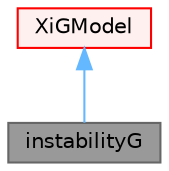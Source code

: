 digraph "instabilityG"
{
 // LATEX_PDF_SIZE
  bgcolor="transparent";
  edge [fontname=Helvetica,fontsize=10,labelfontname=Helvetica,labelfontsize=10];
  node [fontname=Helvetica,fontsize=10,shape=box,height=0.2,width=0.4];
  Node1 [id="Node000001",label="instabilityG",height=0.2,width=0.4,color="gray40", fillcolor="grey60", style="filled", fontcolor="black",tooltip="Flame-surface instabilityG flame-wrinkling generation rate coefficient model used in XiModel...."];
  Node2 -> Node1 [id="edge1_Node000001_Node000002",dir="back",color="steelblue1",style="solid",tooltip=" "];
  Node2 [id="Node000002",label="XiGModel",height=0.2,width=0.4,color="red", fillcolor="#FFF0F0", style="filled",URL="$classFoam_1_1XiGModel.html",tooltip="Base-class for all Xi generation models used by the b-Xi combustion model. See Technical Report SH/RE..."];
}
